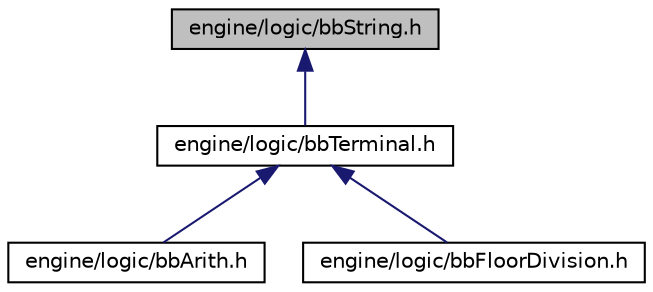 digraph "engine/logic/bbString.h"
{
 // LATEX_PDF_SIZE
  edge [fontname="Helvetica",fontsize="10",labelfontname="Helvetica",labelfontsize="10"];
  node [fontname="Helvetica",fontsize="10",shape=record];
  Node1 [label="engine/logic/bbString.h",height=0.2,width=0.4,color="black", fillcolor="grey75", style="filled", fontcolor="black",tooltip=" "];
  Node1 -> Node2 [dir="back",color="midnightblue",fontsize="10",style="solid",fontname="Helvetica"];
  Node2 [label="engine/logic/bbTerminal.h",height=0.2,width=0.4,color="black", fillcolor="white", style="filled",URL="$bbTerminal_8h.html",tooltip=" "];
  Node2 -> Node3 [dir="back",color="midnightblue",fontsize="10",style="solid",fontname="Helvetica"];
  Node3 [label="engine/logic/bbArith.h",height=0.2,width=0.4,color="black", fillcolor="white", style="filled",URL="$bbArith_8h.html",tooltip="We assume built in integer arithmetic rounds to zero Define new arithmetic that rounds toward -infini..."];
  Node2 -> Node4 [dir="back",color="midnightblue",fontsize="10",style="solid",fontname="Helvetica"];
  Node4 [label="engine/logic/bbFloorDivision.h",height=0.2,width=0.4,color="black", fillcolor="white", style="filled",URL="$bbFloorDivision_8h.html",tooltip=" "];
}
